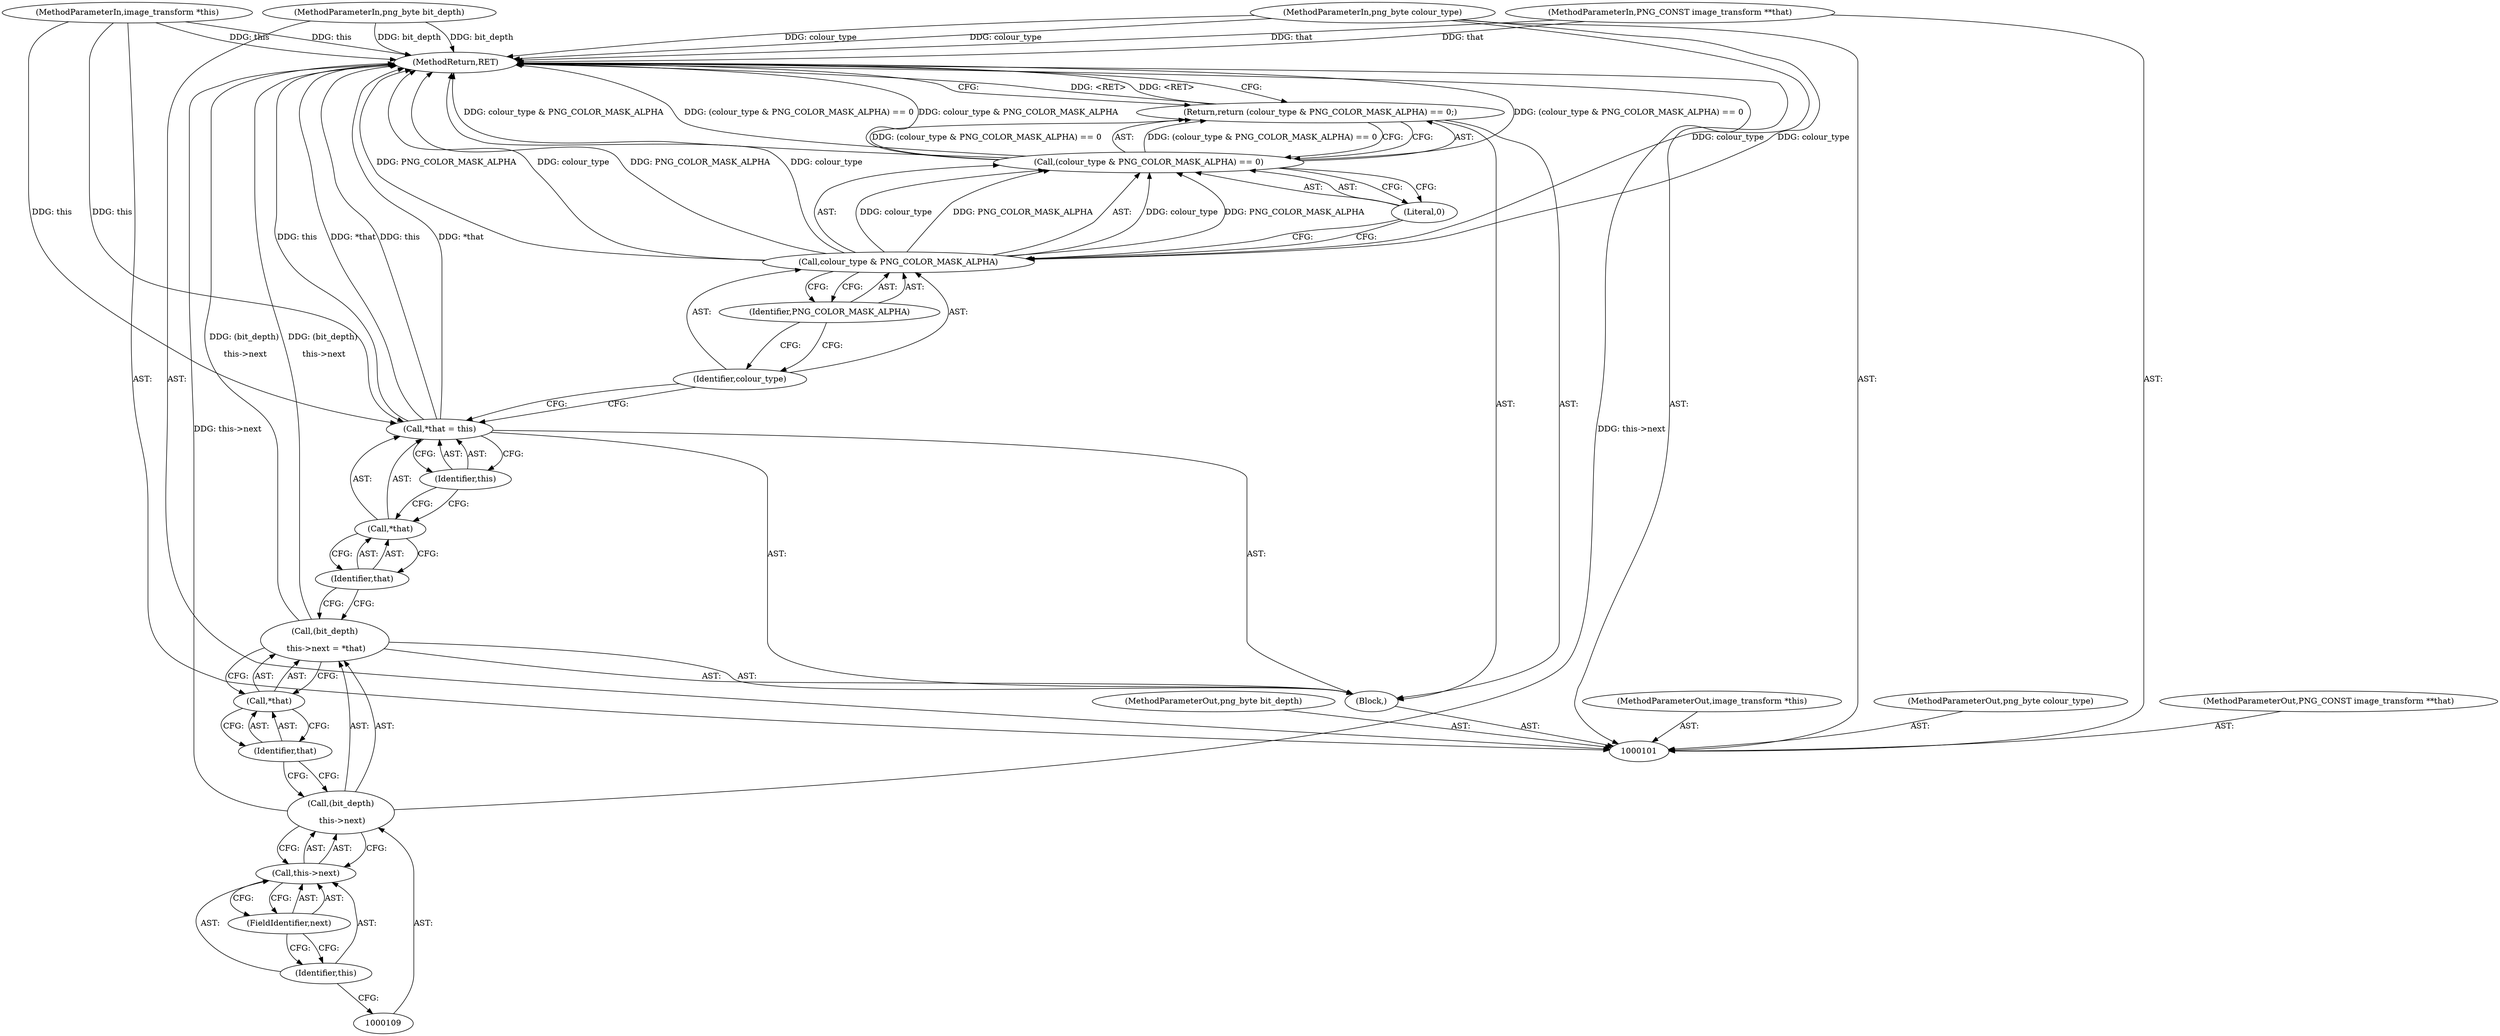 digraph "1_Android_9d4853418ab2f754c2b63e091c29c5529b8b86ca_63" {
"1000125" [label="(MethodReturn,RET)"];
"1000102" [label="(MethodParameterIn,image_transform *this)"];
"1000162" [label="(MethodParameterOut,image_transform *this)"];
"1000119" [label="(Return,return (colour_type & PNG_COLOR_MASK_ALPHA) == 0;)"];
"1000123" [label="(Identifier,PNG_COLOR_MASK_ALPHA)"];
"1000124" [label="(Literal,0)"];
"1000120" [label="(Call,(colour_type & PNG_COLOR_MASK_ALPHA) == 0)"];
"1000121" [label="(Call,colour_type & PNG_COLOR_MASK_ALPHA)"];
"1000122" [label="(Identifier,colour_type)"];
"1000104" [label="(MethodParameterIn,png_byte colour_type)"];
"1000164" [label="(MethodParameterOut,png_byte colour_type)"];
"1000103" [label="(MethodParameterIn,PNG_CONST image_transform **that)"];
"1000163" [label="(MethodParameterOut,PNG_CONST image_transform **that)"];
"1000105" [label="(MethodParameterIn,png_byte bit_depth)"];
"1000165" [label="(MethodParameterOut,png_byte bit_depth)"];
"1000106" [label="(Block,)"];
"1000107" [label="(Call,(bit_depth)\n \n this->next = *that)"];
"1000108" [label="(Call,(bit_depth)\n \n this->next)"];
"1000110" [label="(Call,this->next)"];
"1000111" [label="(Identifier,this)"];
"1000113" [label="(Call,*that)"];
"1000114" [label="(Identifier,that)"];
"1000112" [label="(FieldIdentifier,next)"];
"1000115" [label="(Call,*that = this)"];
"1000116" [label="(Call,*that)"];
"1000117" [label="(Identifier,that)"];
"1000118" [label="(Identifier,this)"];
"1000125" -> "1000101"  [label="AST: "];
"1000125" -> "1000119"  [label="CFG: "];
"1000119" -> "1000125"  [label="DDG: <RET>"];
"1000107" -> "1000125"  [label="DDG: (bit_depth)\n \n this->next"];
"1000104" -> "1000125"  [label="DDG: colour_type"];
"1000105" -> "1000125"  [label="DDG: bit_depth"];
"1000121" -> "1000125"  [label="DDG: PNG_COLOR_MASK_ALPHA"];
"1000121" -> "1000125"  [label="DDG: colour_type"];
"1000103" -> "1000125"  [label="DDG: that"];
"1000115" -> "1000125"  [label="DDG: this"];
"1000115" -> "1000125"  [label="DDG: *that"];
"1000102" -> "1000125"  [label="DDG: this"];
"1000120" -> "1000125"  [label="DDG: colour_type & PNG_COLOR_MASK_ALPHA"];
"1000120" -> "1000125"  [label="DDG: (colour_type & PNG_COLOR_MASK_ALPHA) == 0"];
"1000108" -> "1000125"  [label="DDG: this->next"];
"1000102" -> "1000101"  [label="AST: "];
"1000102" -> "1000125"  [label="DDG: this"];
"1000102" -> "1000115"  [label="DDG: this"];
"1000162" -> "1000101"  [label="AST: "];
"1000119" -> "1000106"  [label="AST: "];
"1000119" -> "1000120"  [label="CFG: "];
"1000120" -> "1000119"  [label="AST: "];
"1000125" -> "1000119"  [label="CFG: "];
"1000119" -> "1000125"  [label="DDG: <RET>"];
"1000120" -> "1000119"  [label="DDG: (colour_type & PNG_COLOR_MASK_ALPHA) == 0"];
"1000123" -> "1000121"  [label="AST: "];
"1000123" -> "1000122"  [label="CFG: "];
"1000121" -> "1000123"  [label="CFG: "];
"1000124" -> "1000120"  [label="AST: "];
"1000124" -> "1000121"  [label="CFG: "];
"1000120" -> "1000124"  [label="CFG: "];
"1000120" -> "1000119"  [label="AST: "];
"1000120" -> "1000124"  [label="CFG: "];
"1000121" -> "1000120"  [label="AST: "];
"1000124" -> "1000120"  [label="AST: "];
"1000119" -> "1000120"  [label="CFG: "];
"1000120" -> "1000125"  [label="DDG: colour_type & PNG_COLOR_MASK_ALPHA"];
"1000120" -> "1000125"  [label="DDG: (colour_type & PNG_COLOR_MASK_ALPHA) == 0"];
"1000120" -> "1000119"  [label="DDG: (colour_type & PNG_COLOR_MASK_ALPHA) == 0"];
"1000121" -> "1000120"  [label="DDG: colour_type"];
"1000121" -> "1000120"  [label="DDG: PNG_COLOR_MASK_ALPHA"];
"1000121" -> "1000120"  [label="AST: "];
"1000121" -> "1000123"  [label="CFG: "];
"1000122" -> "1000121"  [label="AST: "];
"1000123" -> "1000121"  [label="AST: "];
"1000124" -> "1000121"  [label="CFG: "];
"1000121" -> "1000125"  [label="DDG: PNG_COLOR_MASK_ALPHA"];
"1000121" -> "1000125"  [label="DDG: colour_type"];
"1000121" -> "1000120"  [label="DDG: colour_type"];
"1000121" -> "1000120"  [label="DDG: PNG_COLOR_MASK_ALPHA"];
"1000104" -> "1000121"  [label="DDG: colour_type"];
"1000122" -> "1000121"  [label="AST: "];
"1000122" -> "1000115"  [label="CFG: "];
"1000123" -> "1000122"  [label="CFG: "];
"1000104" -> "1000101"  [label="AST: "];
"1000104" -> "1000125"  [label="DDG: colour_type"];
"1000104" -> "1000121"  [label="DDG: colour_type"];
"1000164" -> "1000101"  [label="AST: "];
"1000103" -> "1000101"  [label="AST: "];
"1000103" -> "1000125"  [label="DDG: that"];
"1000163" -> "1000101"  [label="AST: "];
"1000105" -> "1000101"  [label="AST: "];
"1000105" -> "1000125"  [label="DDG: bit_depth"];
"1000165" -> "1000101"  [label="AST: "];
"1000106" -> "1000101"  [label="AST: "];
"1000107" -> "1000106"  [label="AST: "];
"1000115" -> "1000106"  [label="AST: "];
"1000119" -> "1000106"  [label="AST: "];
"1000107" -> "1000106"  [label="AST: "];
"1000107" -> "1000113"  [label="CFG: "];
"1000108" -> "1000107"  [label="AST: "];
"1000113" -> "1000107"  [label="AST: "];
"1000117" -> "1000107"  [label="CFG: "];
"1000107" -> "1000125"  [label="DDG: (bit_depth)\n \n this->next"];
"1000108" -> "1000107"  [label="AST: "];
"1000108" -> "1000110"  [label="CFG: "];
"1000109" -> "1000108"  [label="AST: "];
"1000110" -> "1000108"  [label="AST: "];
"1000114" -> "1000108"  [label="CFG: "];
"1000108" -> "1000125"  [label="DDG: this->next"];
"1000110" -> "1000108"  [label="AST: "];
"1000110" -> "1000112"  [label="CFG: "];
"1000111" -> "1000110"  [label="AST: "];
"1000112" -> "1000110"  [label="AST: "];
"1000108" -> "1000110"  [label="CFG: "];
"1000111" -> "1000110"  [label="AST: "];
"1000111" -> "1000109"  [label="CFG: "];
"1000112" -> "1000111"  [label="CFG: "];
"1000113" -> "1000107"  [label="AST: "];
"1000113" -> "1000114"  [label="CFG: "];
"1000114" -> "1000113"  [label="AST: "];
"1000107" -> "1000113"  [label="CFG: "];
"1000114" -> "1000113"  [label="AST: "];
"1000114" -> "1000108"  [label="CFG: "];
"1000113" -> "1000114"  [label="CFG: "];
"1000112" -> "1000110"  [label="AST: "];
"1000112" -> "1000111"  [label="CFG: "];
"1000110" -> "1000112"  [label="CFG: "];
"1000115" -> "1000106"  [label="AST: "];
"1000115" -> "1000118"  [label="CFG: "];
"1000116" -> "1000115"  [label="AST: "];
"1000118" -> "1000115"  [label="AST: "];
"1000122" -> "1000115"  [label="CFG: "];
"1000115" -> "1000125"  [label="DDG: this"];
"1000115" -> "1000125"  [label="DDG: *that"];
"1000102" -> "1000115"  [label="DDG: this"];
"1000116" -> "1000115"  [label="AST: "];
"1000116" -> "1000117"  [label="CFG: "];
"1000117" -> "1000116"  [label="AST: "];
"1000118" -> "1000116"  [label="CFG: "];
"1000117" -> "1000116"  [label="AST: "];
"1000117" -> "1000107"  [label="CFG: "];
"1000116" -> "1000117"  [label="CFG: "];
"1000118" -> "1000115"  [label="AST: "];
"1000118" -> "1000116"  [label="CFG: "];
"1000115" -> "1000118"  [label="CFG: "];
}
